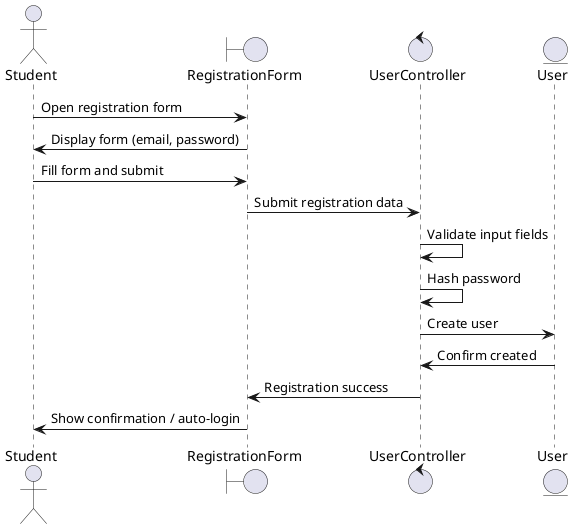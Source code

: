 @startuml SignUp
actor Student
boundary RegistrationForm
control UserController
entity User

Student -> RegistrationForm: Open registration form
RegistrationForm -> Student: Display form (email, password)
Student -> RegistrationForm: Fill form and submit
RegistrationForm -> UserController: Submit registration data
UserController -> UserController: Validate input fields
UserController -> UserController: Hash password
UserController -> User: Create user
User -> UserController: Confirm created
UserController -> RegistrationForm: Registration success
RegistrationForm -> Student: Show confirmation / auto-login
@enduml
